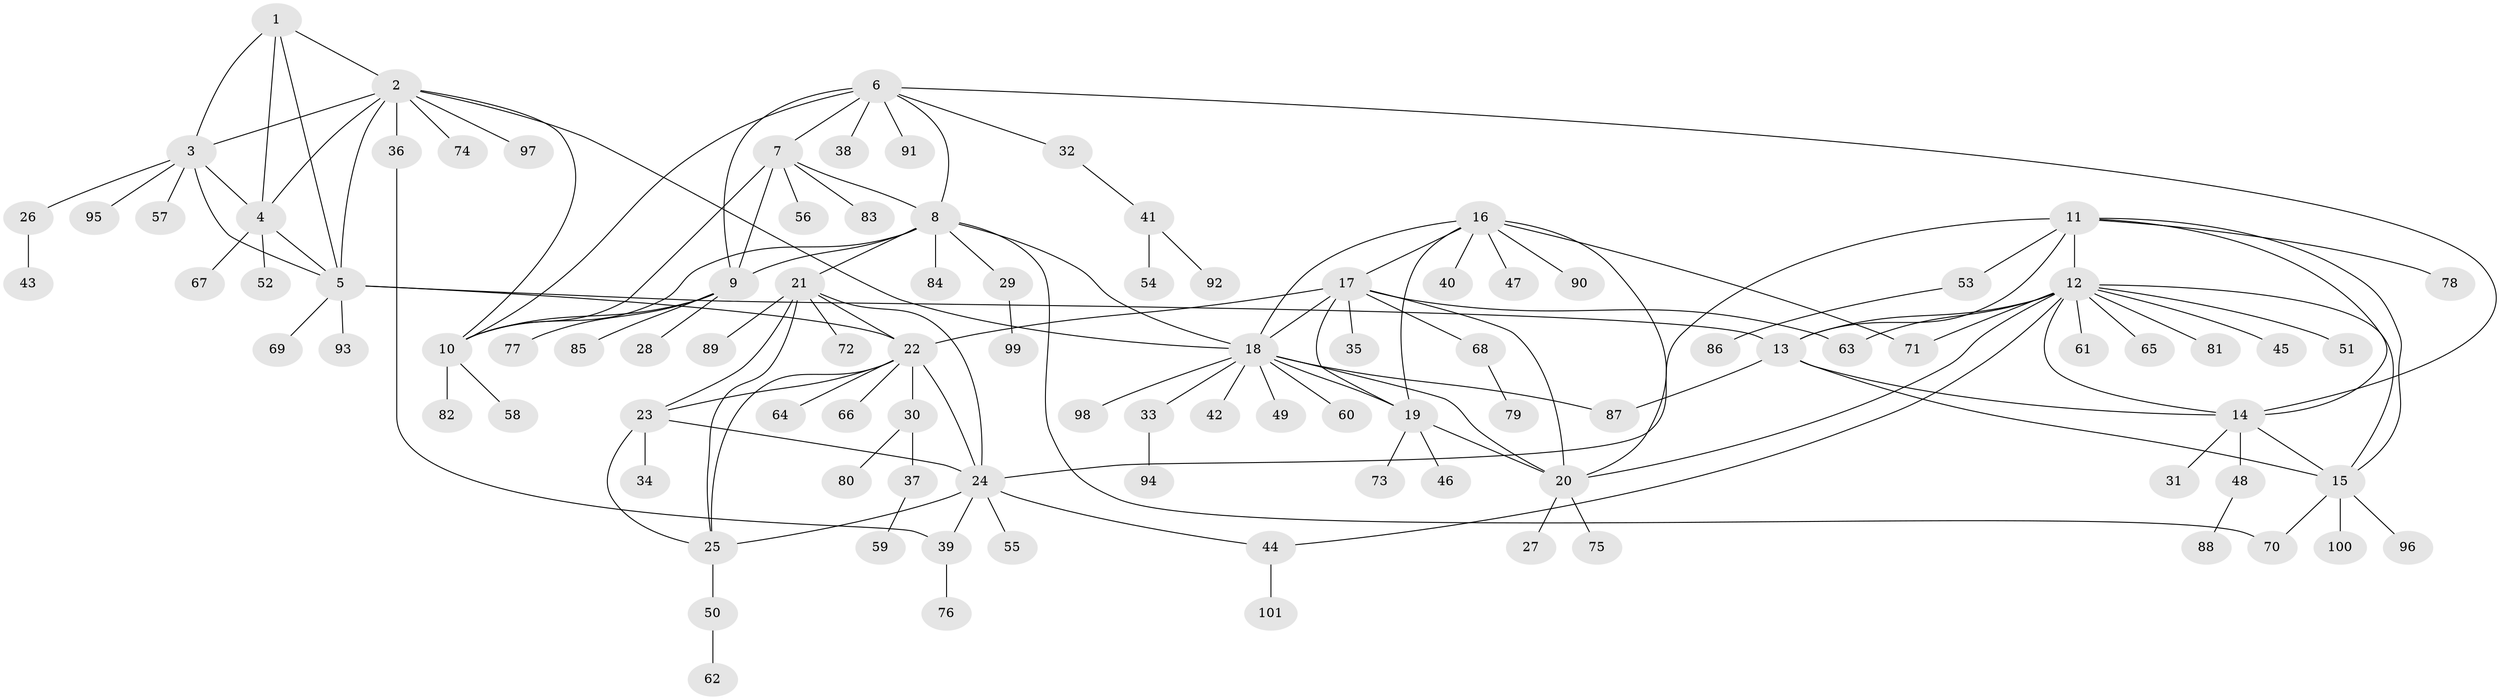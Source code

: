 // Generated by graph-tools (version 1.1) at 2025/15/03/09/25 04:15:53]
// undirected, 101 vertices, 142 edges
graph export_dot {
graph [start="1"]
  node [color=gray90,style=filled];
  1;
  2;
  3;
  4;
  5;
  6;
  7;
  8;
  9;
  10;
  11;
  12;
  13;
  14;
  15;
  16;
  17;
  18;
  19;
  20;
  21;
  22;
  23;
  24;
  25;
  26;
  27;
  28;
  29;
  30;
  31;
  32;
  33;
  34;
  35;
  36;
  37;
  38;
  39;
  40;
  41;
  42;
  43;
  44;
  45;
  46;
  47;
  48;
  49;
  50;
  51;
  52;
  53;
  54;
  55;
  56;
  57;
  58;
  59;
  60;
  61;
  62;
  63;
  64;
  65;
  66;
  67;
  68;
  69;
  70;
  71;
  72;
  73;
  74;
  75;
  76;
  77;
  78;
  79;
  80;
  81;
  82;
  83;
  84;
  85;
  86;
  87;
  88;
  89;
  90;
  91;
  92;
  93;
  94;
  95;
  96;
  97;
  98;
  99;
  100;
  101;
  1 -- 2;
  1 -- 3;
  1 -- 4;
  1 -- 5;
  2 -- 3;
  2 -- 4;
  2 -- 5;
  2 -- 10;
  2 -- 18;
  2 -- 36;
  2 -- 74;
  2 -- 97;
  3 -- 4;
  3 -- 5;
  3 -- 26;
  3 -- 57;
  3 -- 95;
  4 -- 5;
  4 -- 52;
  4 -- 67;
  5 -- 13;
  5 -- 22;
  5 -- 69;
  5 -- 93;
  6 -- 7;
  6 -- 8;
  6 -- 9;
  6 -- 10;
  6 -- 14;
  6 -- 32;
  6 -- 38;
  6 -- 91;
  7 -- 8;
  7 -- 9;
  7 -- 10;
  7 -- 56;
  7 -- 83;
  8 -- 9;
  8 -- 10;
  8 -- 18;
  8 -- 21;
  8 -- 29;
  8 -- 70;
  8 -- 84;
  9 -- 10;
  9 -- 28;
  9 -- 77;
  9 -- 85;
  10 -- 58;
  10 -- 82;
  11 -- 12;
  11 -- 13;
  11 -- 14;
  11 -- 15;
  11 -- 24;
  11 -- 53;
  11 -- 78;
  12 -- 13;
  12 -- 14;
  12 -- 15;
  12 -- 20;
  12 -- 44;
  12 -- 45;
  12 -- 51;
  12 -- 61;
  12 -- 63;
  12 -- 65;
  12 -- 71;
  12 -- 81;
  13 -- 14;
  13 -- 15;
  13 -- 87;
  14 -- 15;
  14 -- 31;
  14 -- 48;
  15 -- 70;
  15 -- 96;
  15 -- 100;
  16 -- 17;
  16 -- 18;
  16 -- 19;
  16 -- 20;
  16 -- 40;
  16 -- 47;
  16 -- 71;
  16 -- 90;
  17 -- 18;
  17 -- 19;
  17 -- 20;
  17 -- 22;
  17 -- 35;
  17 -- 63;
  17 -- 68;
  18 -- 19;
  18 -- 20;
  18 -- 33;
  18 -- 42;
  18 -- 49;
  18 -- 60;
  18 -- 87;
  18 -- 98;
  19 -- 20;
  19 -- 46;
  19 -- 73;
  20 -- 27;
  20 -- 75;
  21 -- 22;
  21 -- 23;
  21 -- 24;
  21 -- 25;
  21 -- 72;
  21 -- 89;
  22 -- 23;
  22 -- 24;
  22 -- 25;
  22 -- 30;
  22 -- 64;
  22 -- 66;
  23 -- 24;
  23 -- 25;
  23 -- 34;
  24 -- 25;
  24 -- 39;
  24 -- 44;
  24 -- 55;
  25 -- 50;
  26 -- 43;
  29 -- 99;
  30 -- 37;
  30 -- 80;
  32 -- 41;
  33 -- 94;
  36 -- 39;
  37 -- 59;
  39 -- 76;
  41 -- 54;
  41 -- 92;
  44 -- 101;
  48 -- 88;
  50 -- 62;
  53 -- 86;
  68 -- 79;
}
